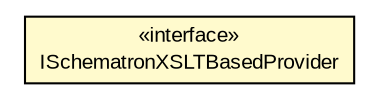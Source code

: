 #!/usr/local/bin/dot
#
# Class diagram 
# Generated by UMLGraph version 5.1 (http://www.umlgraph.org/)
#

digraph G {
	edge [fontname="arial",fontsize=10,labelfontname="arial",labelfontsize=10];
	node [fontname="arial",fontsize=10,shape=plaintext];
	nodesep=0.25;
	ranksep=0.5;
	// com.helger.schematron.xslt.ISchematronXSLTBasedProvider
	c15132 [label=<<table title="com.helger.schematron.xslt.ISchematronXSLTBasedProvider" border="0" cellborder="1" cellspacing="0" cellpadding="2" port="p" bgcolor="lemonChiffon" href="./ISchematronXSLTBasedProvider.html">
		<tr><td><table border="0" cellspacing="0" cellpadding="1">
<tr><td align="center" balign="center"> &#171;interface&#187; </td></tr>
<tr><td align="center" balign="center"> ISchematronXSLTBasedProvider </td></tr>
		</table></td></tr>
		</table>>, fontname="arial", fontcolor="black", fontsize=10.0];
}

